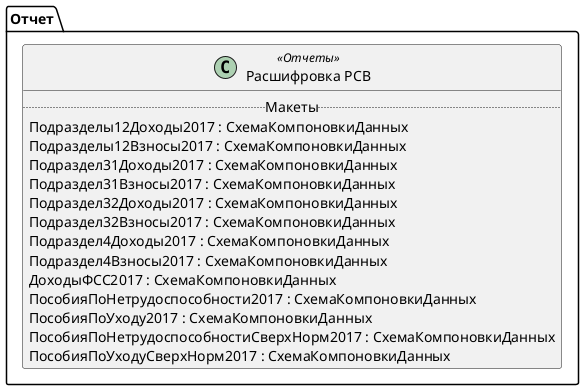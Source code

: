 ﻿@startuml РасшифровкаРСВ
'!include templates.wsd
'..\include templates.wsd
class Отчет.РасшифровкаРСВ as "Расшифровка РСВ" <<Отчеты>>
{
..Макеты..
Подразделы12Доходы2017 : СхемаКомпоновкиДанных
Подразделы12Взносы2017 : СхемаКомпоновкиДанных
Подраздел31Доходы2017 : СхемаКомпоновкиДанных
Подраздел31Взносы2017 : СхемаКомпоновкиДанных
Подраздел32Доходы2017 : СхемаКомпоновкиДанных
Подраздел32Взносы2017 : СхемаКомпоновкиДанных
Подраздел4Доходы2017 : СхемаКомпоновкиДанных
Подраздел4Взносы2017 : СхемаКомпоновкиДанных
ДоходыФСС2017 : СхемаКомпоновкиДанных
ПособияПоНетрудоспособности2017 : СхемаКомпоновкиДанных
ПособияПоУходу2017 : СхемаКомпоновкиДанных
ПособияПоНетрудоспособностиСверхНорм2017 : СхемаКомпоновкиДанных
ПособияПоУходуСверхНорм2017 : СхемаКомпоновкиДанных
}
@enduml
